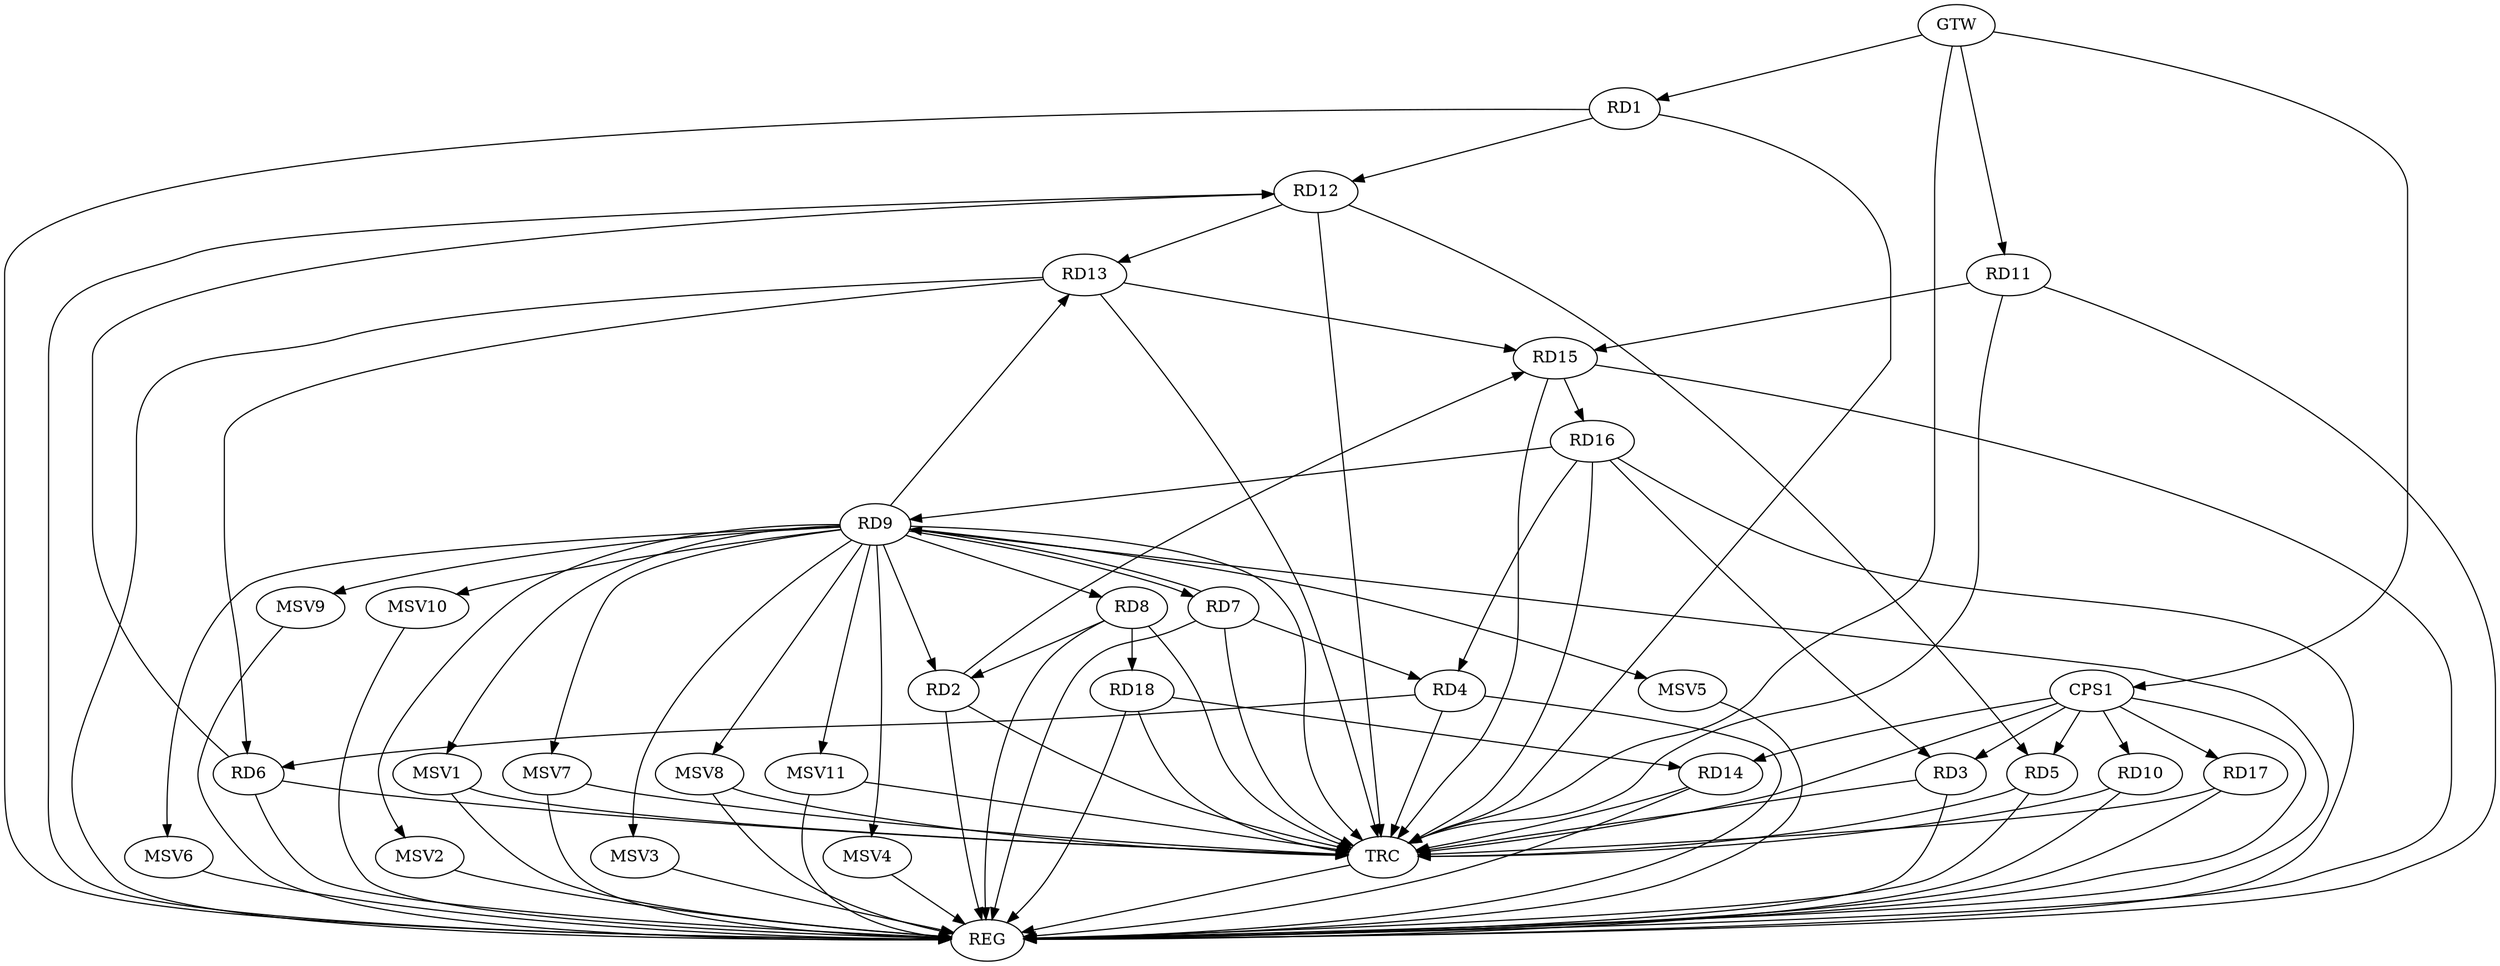 strict digraph G {
  RD1 [ label="RD1" ];
  RD2 [ label="RD2" ];
  RD3 [ label="RD3" ];
  RD4 [ label="RD4" ];
  RD5 [ label="RD5" ];
  RD6 [ label="RD6" ];
  RD7 [ label="RD7" ];
  RD8 [ label="RD8" ];
  RD9 [ label="RD9" ];
  RD10 [ label="RD10" ];
  RD11 [ label="RD11" ];
  RD12 [ label="RD12" ];
  RD13 [ label="RD13" ];
  RD14 [ label="RD14" ];
  RD15 [ label="RD15" ];
  RD16 [ label="RD16" ];
  RD17 [ label="RD17" ];
  RD18 [ label="RD18" ];
  CPS1 [ label="CPS1" ];
  GTW [ label="GTW" ];
  REG [ label="REG" ];
  TRC [ label="TRC" ];
  MSV1 [ label="MSV1" ];
  MSV2 [ label="MSV2" ];
  MSV3 [ label="MSV3" ];
  MSV4 [ label="MSV4" ];
  MSV5 [ label="MSV5" ];
  MSV6 [ label="MSV6" ];
  MSV7 [ label="MSV7" ];
  MSV8 [ label="MSV8" ];
  MSV9 [ label="MSV9" ];
  MSV10 [ label="MSV10" ];
  MSV11 [ label="MSV11" ];
  RD1 -> RD12;
  RD8 -> RD2;
  RD9 -> RD2;
  RD2 -> RD15;
  RD16 -> RD3;
  RD4 -> RD6;
  RD7 -> RD4;
  RD16 -> RD4;
  RD12 -> RD5;
  RD6 -> RD12;
  RD13 -> RD6;
  RD7 -> RD9;
  RD9 -> RD7;
  RD9 -> RD8;
  RD8 -> RD18;
  RD9 -> RD13;
  RD16 -> RD9;
  RD11 -> RD15;
  RD12 -> RD13;
  RD13 -> RD15;
  RD18 -> RD14;
  RD15 -> RD16;
  CPS1 -> RD3;
  CPS1 -> RD5;
  CPS1 -> RD10;
  CPS1 -> RD14;
  CPS1 -> RD17;
  GTW -> RD1;
  GTW -> RD11;
  GTW -> CPS1;
  RD1 -> REG;
  RD2 -> REG;
  RD3 -> REG;
  RD4 -> REG;
  RD5 -> REG;
  RD6 -> REG;
  RD7 -> REG;
  RD8 -> REG;
  RD9 -> REG;
  RD10 -> REG;
  RD11 -> REG;
  RD12 -> REG;
  RD13 -> REG;
  RD14 -> REG;
  RD15 -> REG;
  RD16 -> REG;
  RD17 -> REG;
  RD18 -> REG;
  CPS1 -> REG;
  RD1 -> TRC;
  RD2 -> TRC;
  RD3 -> TRC;
  RD4 -> TRC;
  RD5 -> TRC;
  RD6 -> TRC;
  RD7 -> TRC;
  RD8 -> TRC;
  RD9 -> TRC;
  RD10 -> TRC;
  RD11 -> TRC;
  RD12 -> TRC;
  RD13 -> TRC;
  RD14 -> TRC;
  RD15 -> TRC;
  RD16 -> TRC;
  RD17 -> TRC;
  RD18 -> TRC;
  CPS1 -> TRC;
  GTW -> TRC;
  TRC -> REG;
  RD9 -> MSV1;
  MSV1 -> REG;
  MSV1 -> TRC;
  RD9 -> MSV2;
  MSV2 -> REG;
  RD9 -> MSV3;
  MSV3 -> REG;
  RD9 -> MSV4;
  MSV4 -> REG;
  RD9 -> MSV5;
  MSV5 -> REG;
  RD9 -> MSV6;
  MSV6 -> REG;
  RD9 -> MSV7;
  RD9 -> MSV8;
  MSV7 -> REG;
  MSV7 -> TRC;
  MSV8 -> REG;
  MSV8 -> TRC;
  RD9 -> MSV9;
  MSV9 -> REG;
  RD9 -> MSV10;
  RD9 -> MSV11;
  MSV10 -> REG;
  MSV11 -> REG;
  MSV11 -> TRC;
}

